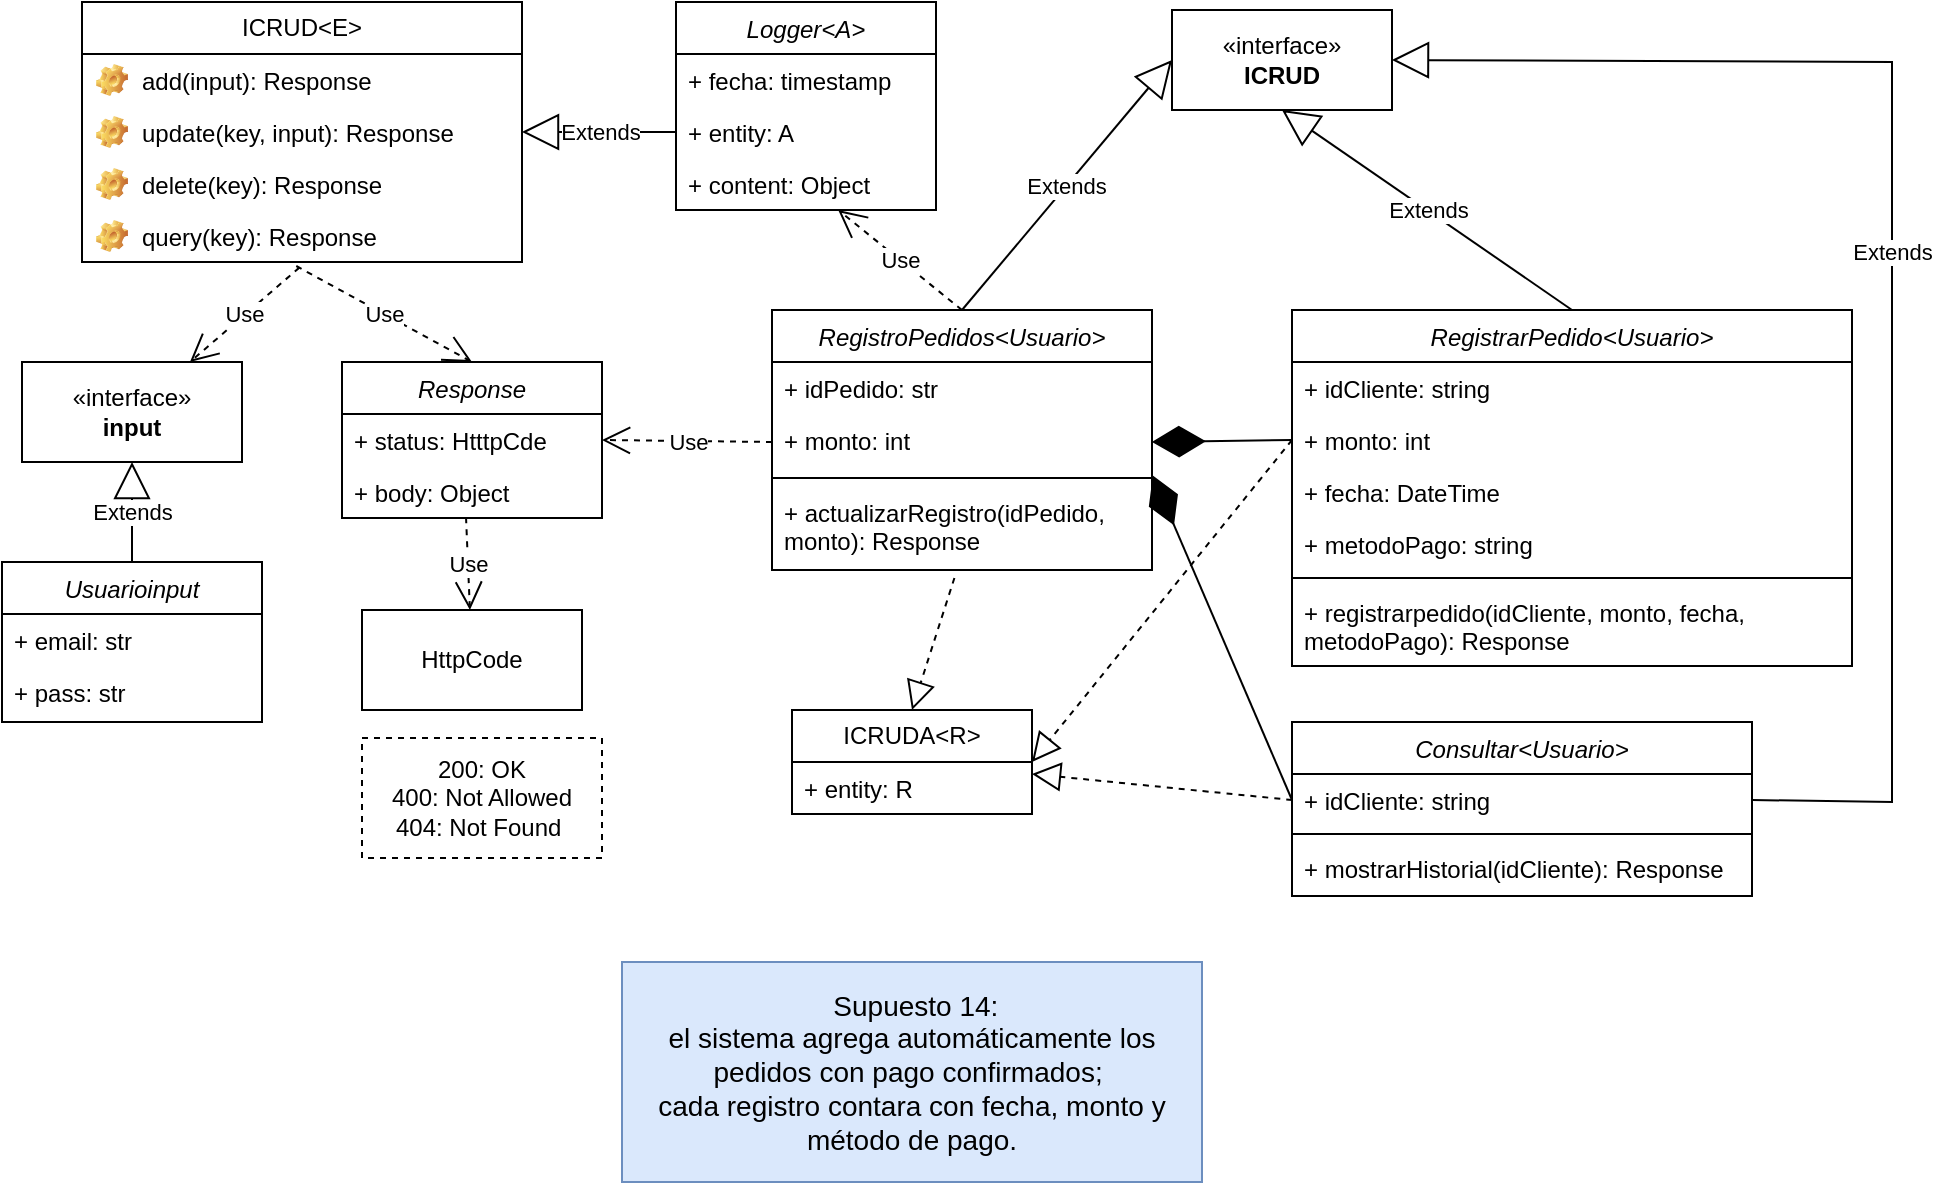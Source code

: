 <mxfile version="28.2.8">
  <diagram id="C5RBs43oDa-KdzZeNtuy" name="Page-1">
    <mxGraphModel dx="1273" dy="698" grid="1" gridSize="10" guides="1" tooltips="1" connect="1" arrows="1" fold="1" page="1" pageScale="1" pageWidth="827" pageHeight="1169" math="0" shadow="0">
      <root>
        <mxCell id="WIyWlLk6GJQsqaUBKTNV-0" />
        <mxCell id="WIyWlLk6GJQsqaUBKTNV-1" parent="WIyWlLk6GJQsqaUBKTNV-0" />
        <mxCell id="q9bCWs3bljhiOa4F5r_n-30" value="&lt;font style=&quot;font-size: 14px;&quot;&gt;&amp;nbsp;Supuesto 14:&lt;/font&gt;&lt;div&gt;&lt;font style=&quot;font-size: 14px;&quot;&gt;el sistema agrega automáticamente los pedidos con pago confirmados;&amp;nbsp;&lt;/font&gt;&lt;/div&gt;&lt;div&gt;&lt;font style=&quot;font-size: 14px;&quot;&gt;cada registro contara con fecha, monto y método de pago.&lt;/font&gt;&lt;/div&gt;" style="html=1;whiteSpace=wrap;fillColor=#dae8fc;strokeColor=#6c8ebf;" parent="WIyWlLk6GJQsqaUBKTNV-1" vertex="1">
          <mxGeometry x="585" y="610" width="290" height="110" as="geometry" />
        </mxCell>
        <mxCell id="q9bCWs3bljhiOa4F5r_n-41" value="Consultar&lt;Usuario&gt;" style="swimlane;fontStyle=2;align=center;verticalAlign=top;childLayout=stackLayout;horizontal=1;startSize=26;horizontalStack=0;resizeParent=1;resizeLast=0;collapsible=1;marginBottom=0;rounded=0;shadow=0;strokeWidth=1;" parent="WIyWlLk6GJQsqaUBKTNV-1" vertex="1">
          <mxGeometry x="920" y="490" width="230" height="87" as="geometry">
            <mxRectangle x="230" y="140" width="160" height="26" as="alternateBounds" />
          </mxGeometry>
        </mxCell>
        <mxCell id="q9bCWs3bljhiOa4F5r_n-42" value="+ idCliente: string" style="text;strokeColor=none;fillColor=none;align=left;verticalAlign=top;spacingLeft=4;spacingRight=4;overflow=hidden;rotatable=0;points=[[0,0.5],[1,0.5]];portConstraint=eastwest;whiteSpace=wrap;html=1;" parent="q9bCWs3bljhiOa4F5r_n-41" vertex="1">
          <mxGeometry y="26" width="230" height="26" as="geometry" />
        </mxCell>
        <mxCell id="q9bCWs3bljhiOa4F5r_n-46" value="" style="line;html=1;strokeWidth=1;align=left;verticalAlign=middle;spacingTop=-1;spacingLeft=3;spacingRight=3;rotatable=0;labelPosition=right;points=[];portConstraint=eastwest;" parent="q9bCWs3bljhiOa4F5r_n-41" vertex="1">
          <mxGeometry y="52" width="230" height="8" as="geometry" />
        </mxCell>
        <mxCell id="q9bCWs3bljhiOa4F5r_n-47" value="+ mostrarHistorial(idCliente): Response" style="text;strokeColor=none;fillColor=none;align=left;verticalAlign=top;spacingLeft=4;spacingRight=4;overflow=hidden;rotatable=0;points=[[0,0.5],[1,0.5]];portConstraint=eastwest;whiteSpace=wrap;html=1;" parent="q9bCWs3bljhiOa4F5r_n-41" vertex="1">
          <mxGeometry y="60" width="230" height="24" as="geometry" />
        </mxCell>
        <mxCell id="q9bCWs3bljhiOa4F5r_n-49" value="ICRUD&amp;lt;E&amp;gt;" style="swimlane;fontStyle=0;childLayout=stackLayout;horizontal=1;startSize=26;fillColor=none;horizontalStack=0;resizeParent=1;resizeParentMax=0;resizeLast=0;collapsible=1;marginBottom=0;whiteSpace=wrap;html=1;" parent="WIyWlLk6GJQsqaUBKTNV-1" vertex="1">
          <mxGeometry x="315" y="130" width="220" height="130" as="geometry" />
        </mxCell>
        <mxCell id="q9bCWs3bljhiOa4F5r_n-50" value="add(input): Response" style="label;fontStyle=0;strokeColor=none;fillColor=none;align=left;verticalAlign=top;overflow=hidden;spacingLeft=28;spacingRight=4;rotatable=0;points=[[0,0.5],[1,0.5]];portConstraint=eastwest;imageWidth=16;imageHeight=16;whiteSpace=wrap;html=1;image=img/clipart/Gear_128x128.png" parent="q9bCWs3bljhiOa4F5r_n-49" vertex="1">
          <mxGeometry y="26" width="220" height="26" as="geometry" />
        </mxCell>
        <mxCell id="q9bCWs3bljhiOa4F5r_n-51" value="update(key, input): Response" style="label;fontStyle=0;strokeColor=none;fillColor=none;align=left;verticalAlign=top;overflow=hidden;spacingLeft=28;spacingRight=4;rotatable=0;points=[[0,0.5],[1,0.5]];portConstraint=eastwest;imageWidth=16;imageHeight=16;whiteSpace=wrap;html=1;image=img/clipart/Gear_128x128.png" parent="q9bCWs3bljhiOa4F5r_n-49" vertex="1">
          <mxGeometry y="52" width="220" height="26" as="geometry" />
        </mxCell>
        <mxCell id="q9bCWs3bljhiOa4F5r_n-52" value="delete(key): Response" style="label;fontStyle=0;strokeColor=none;fillColor=none;align=left;verticalAlign=top;overflow=hidden;spacingLeft=28;spacingRight=4;rotatable=0;points=[[0,0.5],[1,0.5]];portConstraint=eastwest;imageWidth=16;imageHeight=16;whiteSpace=wrap;html=1;image=img/clipart/Gear_128x128.png" parent="q9bCWs3bljhiOa4F5r_n-49" vertex="1">
          <mxGeometry y="78" width="220" height="26" as="geometry" />
        </mxCell>
        <mxCell id="q9bCWs3bljhiOa4F5r_n-53" value="query(key): Response" style="label;fontStyle=0;strokeColor=none;fillColor=none;align=left;verticalAlign=top;overflow=hidden;spacingLeft=28;spacingRight=4;rotatable=0;points=[[0,0.5],[1,0.5]];portConstraint=eastwest;imageWidth=16;imageHeight=16;whiteSpace=wrap;html=1;image=img/clipart/Gear_128x128.png" parent="q9bCWs3bljhiOa4F5r_n-49" vertex="1">
          <mxGeometry y="104" width="220" height="26" as="geometry" />
        </mxCell>
        <mxCell id="q9bCWs3bljhiOa4F5r_n-54" value="«interface»&lt;br&gt;&lt;b&gt;input&lt;/b&gt;" style="html=1;whiteSpace=wrap;" parent="WIyWlLk6GJQsqaUBKTNV-1" vertex="1">
          <mxGeometry x="285" y="310" width="110" height="50" as="geometry" />
        </mxCell>
        <mxCell id="q9bCWs3bljhiOa4F5r_n-55" value="Use" style="endArrow=open;endSize=12;dashed=1;html=1;rounded=0;exitX=0.494;exitY=1.108;exitDx=0;exitDy=0;exitPerimeter=0;" parent="WIyWlLk6GJQsqaUBKTNV-1" source="q9bCWs3bljhiOa4F5r_n-53" target="q9bCWs3bljhiOa4F5r_n-54" edge="1">
          <mxGeometry width="160" relative="1" as="geometry">
            <mxPoint x="465" y="360" as="sourcePoint" />
            <mxPoint x="385" y="350" as="targetPoint" />
          </mxGeometry>
        </mxCell>
        <mxCell id="q9bCWs3bljhiOa4F5r_n-56" value="Usuarioinput" style="swimlane;fontStyle=2;align=center;verticalAlign=top;childLayout=stackLayout;horizontal=1;startSize=26;horizontalStack=0;resizeParent=1;resizeLast=0;collapsible=1;marginBottom=0;rounded=0;shadow=0;strokeWidth=1;" parent="WIyWlLk6GJQsqaUBKTNV-1" vertex="1">
          <mxGeometry x="275" y="410" width="130" height="80" as="geometry">
            <mxRectangle x="230" y="140" width="160" height="26" as="alternateBounds" />
          </mxGeometry>
        </mxCell>
        <mxCell id="q9bCWs3bljhiOa4F5r_n-57" value="+ email: str" style="text;strokeColor=none;fillColor=none;align=left;verticalAlign=top;spacingLeft=4;spacingRight=4;overflow=hidden;rotatable=0;points=[[0,0.5],[1,0.5]];portConstraint=eastwest;whiteSpace=wrap;html=1;" parent="q9bCWs3bljhiOa4F5r_n-56" vertex="1">
          <mxGeometry y="26" width="130" height="26" as="geometry" />
        </mxCell>
        <mxCell id="q9bCWs3bljhiOa4F5r_n-58" value="+ pass: str" style="text;strokeColor=none;fillColor=none;align=left;verticalAlign=top;spacingLeft=4;spacingRight=4;overflow=hidden;rotatable=0;points=[[0,0.5],[1,0.5]];portConstraint=eastwest;whiteSpace=wrap;html=1;" parent="q9bCWs3bljhiOa4F5r_n-56" vertex="1">
          <mxGeometry y="52" width="130" height="26" as="geometry" />
        </mxCell>
        <mxCell id="q9bCWs3bljhiOa4F5r_n-59" value="Extends" style="endArrow=block;endSize=16;endFill=0;html=1;rounded=0;exitX=0.5;exitY=0;exitDx=0;exitDy=0;entryX=0.5;entryY=1;entryDx=0;entryDy=0;" parent="WIyWlLk6GJQsqaUBKTNV-1" source="q9bCWs3bljhiOa4F5r_n-56" target="q9bCWs3bljhiOa4F5r_n-54" edge="1">
          <mxGeometry width="160" relative="1" as="geometry">
            <mxPoint x="515" y="360" as="sourcePoint" />
            <mxPoint x="675" y="360" as="targetPoint" />
          </mxGeometry>
        </mxCell>
        <mxCell id="q9bCWs3bljhiOa4F5r_n-60" value="Response" style="swimlane;fontStyle=2;align=center;verticalAlign=top;childLayout=stackLayout;horizontal=1;startSize=26;horizontalStack=0;resizeParent=1;resizeLast=0;collapsible=1;marginBottom=0;rounded=0;shadow=0;strokeWidth=1;" parent="WIyWlLk6GJQsqaUBKTNV-1" vertex="1">
          <mxGeometry x="445" y="310" width="130" height="78" as="geometry">
            <mxRectangle x="230" y="140" width="160" height="26" as="alternateBounds" />
          </mxGeometry>
        </mxCell>
        <mxCell id="q9bCWs3bljhiOa4F5r_n-61" value="+ status: HtttpCde" style="text;strokeColor=none;fillColor=none;align=left;verticalAlign=top;spacingLeft=4;spacingRight=4;overflow=hidden;rotatable=0;points=[[0,0.5],[1,0.5]];portConstraint=eastwest;whiteSpace=wrap;html=1;" parent="q9bCWs3bljhiOa4F5r_n-60" vertex="1">
          <mxGeometry y="26" width="130" height="26" as="geometry" />
        </mxCell>
        <mxCell id="q9bCWs3bljhiOa4F5r_n-62" value="+ body: Object" style="text;strokeColor=none;fillColor=none;align=left;verticalAlign=top;spacingLeft=4;spacingRight=4;overflow=hidden;rotatable=0;points=[[0,0.5],[1,0.5]];portConstraint=eastwest;whiteSpace=wrap;html=1;" parent="q9bCWs3bljhiOa4F5r_n-60" vertex="1">
          <mxGeometry y="52" width="130" height="26" as="geometry" />
        </mxCell>
        <mxCell id="q9bCWs3bljhiOa4F5r_n-63" value="Use" style="endArrow=open;endSize=12;dashed=1;html=1;rounded=0;entryX=0.5;entryY=0;entryDx=0;entryDy=0;exitX=0.487;exitY=1.077;exitDx=0;exitDy=0;exitPerimeter=0;" parent="WIyWlLk6GJQsqaUBKTNV-1" source="q9bCWs3bljhiOa4F5r_n-53" target="q9bCWs3bljhiOa4F5r_n-60" edge="1">
          <mxGeometry width="160" relative="1" as="geometry">
            <mxPoint x="425" y="270" as="sourcePoint" />
            <mxPoint x="405" y="317" as="targetPoint" />
          </mxGeometry>
        </mxCell>
        <mxCell id="q9bCWs3bljhiOa4F5r_n-64" value="HttpCode" style="html=1;whiteSpace=wrap;" parent="WIyWlLk6GJQsqaUBKTNV-1" vertex="1">
          <mxGeometry x="455" y="434" width="110" height="50" as="geometry" />
        </mxCell>
        <mxCell id="q9bCWs3bljhiOa4F5r_n-65" value="Use" style="endArrow=open;endSize=12;dashed=1;html=1;rounded=0;exitX=0.477;exitY=0.985;exitDx=0;exitDy=0;exitPerimeter=0;" parent="WIyWlLk6GJQsqaUBKTNV-1" source="q9bCWs3bljhiOa4F5r_n-62" target="q9bCWs3bljhiOa4F5r_n-64" edge="1">
          <mxGeometry width="160" relative="1" as="geometry">
            <mxPoint x="740" y="390" as="sourcePoint" />
            <mxPoint x="685" y="437" as="targetPoint" />
          </mxGeometry>
        </mxCell>
        <mxCell id="q9bCWs3bljhiOa4F5r_n-66" value="«interface»&lt;br&gt;&lt;b&gt;ICRUD&lt;/b&gt;" style="html=1;whiteSpace=wrap;" parent="WIyWlLk6GJQsqaUBKTNV-1" vertex="1">
          <mxGeometry x="860" y="134" width="110" height="50" as="geometry" />
        </mxCell>
        <mxCell id="q9bCWs3bljhiOa4F5r_n-67" value="Extends" style="endArrow=block;endSize=16;endFill=0;html=1;rounded=0;exitX=1;exitY=0.5;exitDx=0;exitDy=0;entryX=1;entryY=0.5;entryDx=0;entryDy=0;" parent="WIyWlLk6GJQsqaUBKTNV-1" source="q9bCWs3bljhiOa4F5r_n-42" target="q9bCWs3bljhiOa4F5r_n-66" edge="1">
          <mxGeometry width="160" relative="1" as="geometry">
            <mxPoint x="735" y="400" as="sourcePoint" />
            <mxPoint x="735" y="340" as="targetPoint" />
            <Array as="points">
              <mxPoint x="1220" y="530" />
              <mxPoint x="1220" y="160" />
            </Array>
          </mxGeometry>
        </mxCell>
        <mxCell id="q9bCWs3bljhiOa4F5r_n-68" value="Use" style="endArrow=open;endSize=12;dashed=1;html=1;rounded=0;entryX=1;entryY=0.5;entryDx=0;entryDy=0;exitX=0;exitY=0.5;exitDx=0;exitDy=0;" parent="WIyWlLk6GJQsqaUBKTNV-1" source="q9bCWs3bljhiOa4F5r_n-92" target="q9bCWs3bljhiOa4F5r_n-61" edge="1">
          <mxGeometry width="160" relative="1" as="geometry">
            <mxPoint x="600" y="430" as="sourcePoint" />
            <mxPoint x="733" y="438" as="targetPoint" />
          </mxGeometry>
        </mxCell>
        <mxCell id="q9bCWs3bljhiOa4F5r_n-69" value="200: OK&lt;div&gt;400: Not Allowed&lt;/div&gt;&lt;div&gt;&lt;div&gt;404: Not Found&amp;nbsp;&lt;/div&gt;&lt;/div&gt;" style="html=1;whiteSpace=wrap;dashed=1;" parent="WIyWlLk6GJQsqaUBKTNV-1" vertex="1">
          <mxGeometry x="455" y="498" width="120" height="60" as="geometry" />
        </mxCell>
        <mxCell id="q9bCWs3bljhiOa4F5r_n-70" value="Logger&lt;A&gt;" style="swimlane;fontStyle=2;align=center;verticalAlign=top;childLayout=stackLayout;horizontal=1;startSize=26;horizontalStack=0;resizeParent=1;resizeLast=0;collapsible=1;marginBottom=0;rounded=0;shadow=0;strokeWidth=1;" parent="WIyWlLk6GJQsqaUBKTNV-1" vertex="1">
          <mxGeometry x="612" y="130" width="130" height="104" as="geometry">
            <mxRectangle x="230" y="140" width="160" height="26" as="alternateBounds" />
          </mxGeometry>
        </mxCell>
        <mxCell id="q9bCWs3bljhiOa4F5r_n-71" value="+ fecha: timestamp" style="text;strokeColor=none;fillColor=none;align=left;verticalAlign=top;spacingLeft=4;spacingRight=4;overflow=hidden;rotatable=0;points=[[0,0.5],[1,0.5]];portConstraint=eastwest;whiteSpace=wrap;html=1;" parent="q9bCWs3bljhiOa4F5r_n-70" vertex="1">
          <mxGeometry y="26" width="130" height="26" as="geometry" />
        </mxCell>
        <mxCell id="q9bCWs3bljhiOa4F5r_n-72" value="+ entity: A" style="text;strokeColor=none;fillColor=none;align=left;verticalAlign=top;spacingLeft=4;spacingRight=4;overflow=hidden;rotatable=0;points=[[0,0.5],[1,0.5]];portConstraint=eastwest;whiteSpace=wrap;html=1;" parent="q9bCWs3bljhiOa4F5r_n-70" vertex="1">
          <mxGeometry y="52" width="130" height="26" as="geometry" />
        </mxCell>
        <mxCell id="q9bCWs3bljhiOa4F5r_n-73" value="+ content: Object" style="text;strokeColor=none;fillColor=none;align=left;verticalAlign=top;spacingLeft=4;spacingRight=4;overflow=hidden;rotatable=0;points=[[0,0.5],[1,0.5]];portConstraint=eastwest;whiteSpace=wrap;html=1;" parent="q9bCWs3bljhiOa4F5r_n-70" vertex="1">
          <mxGeometry y="78" width="130" height="26" as="geometry" />
        </mxCell>
        <mxCell id="q9bCWs3bljhiOa4F5r_n-74" value="Extends" style="endArrow=block;endSize=16;endFill=0;html=1;rounded=0;exitX=0;exitY=0.5;exitDx=0;exitDy=0;" parent="WIyWlLk6GJQsqaUBKTNV-1" source="q9bCWs3bljhiOa4F5r_n-72" edge="1">
          <mxGeometry width="160" relative="1" as="geometry">
            <mxPoint x="555" y="374" as="sourcePoint" />
            <mxPoint x="535" y="195" as="targetPoint" />
          </mxGeometry>
        </mxCell>
        <mxCell id="q9bCWs3bljhiOa4F5r_n-76" value="ICRUDA&amp;lt;R&amp;gt;" style="swimlane;fontStyle=0;childLayout=stackLayout;horizontal=1;startSize=26;fillColor=none;horizontalStack=0;resizeParent=1;resizeParentMax=0;resizeLast=0;collapsible=1;marginBottom=0;whiteSpace=wrap;html=1;" parent="WIyWlLk6GJQsqaUBKTNV-1" vertex="1">
          <mxGeometry x="670" y="484" width="120" height="52" as="geometry" />
        </mxCell>
        <mxCell id="q9bCWs3bljhiOa4F5r_n-77" value="+ entity: R" style="text;strokeColor=none;fillColor=none;align=left;verticalAlign=top;spacingLeft=4;spacingRight=4;overflow=hidden;rotatable=0;points=[[0,0.5],[1,0.5]];portConstraint=eastwest;whiteSpace=wrap;html=1;" parent="q9bCWs3bljhiOa4F5r_n-76" vertex="1">
          <mxGeometry y="26" width="120" height="26" as="geometry" />
        </mxCell>
        <mxCell id="q9bCWs3bljhiOa4F5r_n-78" value="" style="endArrow=block;dashed=1;endFill=0;endSize=12;html=1;rounded=0;fontSize=12;curved=1;exitX=0;exitY=0.5;exitDx=0;exitDy=0;" parent="WIyWlLk6GJQsqaUBKTNV-1" source="q9bCWs3bljhiOa4F5r_n-42" target="q9bCWs3bljhiOa4F5r_n-76" edge="1">
          <mxGeometry width="160" relative="1" as="geometry">
            <mxPoint x="890" y="160" as="sourcePoint" />
            <mxPoint x="1030" y="208" as="targetPoint" />
          </mxGeometry>
        </mxCell>
        <mxCell id="q9bCWs3bljhiOa4F5r_n-80" value="RegistrarPedido&lt;Usuario&gt;" style="swimlane;fontStyle=2;align=center;verticalAlign=top;childLayout=stackLayout;horizontal=1;startSize=26;horizontalStack=0;resizeParent=1;resizeLast=0;collapsible=1;marginBottom=0;rounded=0;shadow=0;strokeWidth=1;" parent="WIyWlLk6GJQsqaUBKTNV-1" vertex="1">
          <mxGeometry x="920" y="284" width="280" height="178" as="geometry">
            <mxRectangle x="230" y="140" width="160" height="26" as="alternateBounds" />
          </mxGeometry>
        </mxCell>
        <mxCell id="q9bCWs3bljhiOa4F5r_n-84" value="+ idCliente: string" style="text;strokeColor=none;fillColor=none;align=left;verticalAlign=top;spacingLeft=4;spacingRight=4;overflow=hidden;rotatable=0;points=[[0,0.5],[1,0.5]];portConstraint=eastwest;whiteSpace=wrap;html=1;" parent="q9bCWs3bljhiOa4F5r_n-80" vertex="1">
          <mxGeometry y="26" width="280" height="26" as="geometry" />
        </mxCell>
        <mxCell id="q9bCWs3bljhiOa4F5r_n-85" value="+ monto: int" style="text;strokeColor=none;fillColor=none;align=left;verticalAlign=top;spacingLeft=4;spacingRight=4;overflow=hidden;rotatable=0;points=[[0,0.5],[1,0.5]];portConstraint=eastwest;whiteSpace=wrap;html=1;" parent="q9bCWs3bljhiOa4F5r_n-80" vertex="1">
          <mxGeometry y="52" width="280" height="26" as="geometry" />
        </mxCell>
        <mxCell id="q9bCWs3bljhiOa4F5r_n-86" value="+ fecha: DateTime" style="text;strokeColor=none;fillColor=none;align=left;verticalAlign=top;spacingLeft=4;spacingRight=4;overflow=hidden;rotatable=0;points=[[0,0.5],[1,0.5]];portConstraint=eastwest;whiteSpace=wrap;html=1;" parent="q9bCWs3bljhiOa4F5r_n-80" vertex="1">
          <mxGeometry y="78" width="280" height="26" as="geometry" />
        </mxCell>
        <mxCell id="q9bCWs3bljhiOa4F5r_n-83" value="+ metodoPago: string" style="text;strokeColor=none;fillColor=none;align=left;verticalAlign=top;spacingLeft=4;spacingRight=4;overflow=hidden;rotatable=0;points=[[0,0.5],[1,0.5]];portConstraint=eastwest;whiteSpace=wrap;html=1;" parent="q9bCWs3bljhiOa4F5r_n-80" vertex="1">
          <mxGeometry y="104" width="280" height="26" as="geometry" />
        </mxCell>
        <mxCell id="q9bCWs3bljhiOa4F5r_n-87" value="" style="line;html=1;strokeWidth=1;align=left;verticalAlign=middle;spacingTop=-1;spacingLeft=3;spacingRight=3;rotatable=0;labelPosition=right;points=[];portConstraint=eastwest;" parent="q9bCWs3bljhiOa4F5r_n-80" vertex="1">
          <mxGeometry y="130" width="280" height="8" as="geometry" />
        </mxCell>
        <mxCell id="q9bCWs3bljhiOa4F5r_n-88" value="+ registrarpedido(idCliente, monto, fecha, metodoPago): Response" style="text;strokeColor=none;fillColor=none;align=left;verticalAlign=top;spacingLeft=4;spacingRight=4;overflow=hidden;rotatable=0;points=[[0,0.5],[1,0.5]];portConstraint=eastwest;whiteSpace=wrap;html=1;" parent="q9bCWs3bljhiOa4F5r_n-80" vertex="1">
          <mxGeometry y="138" width="280" height="40" as="geometry" />
        </mxCell>
        <mxCell id="q9bCWs3bljhiOa4F5r_n-90" value="RegistroPedidos&lt;Usuario&gt;" style="swimlane;fontStyle=2;align=center;verticalAlign=top;childLayout=stackLayout;horizontal=1;startSize=26;horizontalStack=0;resizeParent=1;resizeLast=0;collapsible=1;marginBottom=0;rounded=0;shadow=0;strokeWidth=1;" parent="WIyWlLk6GJQsqaUBKTNV-1" vertex="1">
          <mxGeometry x="660" y="284" width="190" height="130" as="geometry">
            <mxRectangle x="230" y="140" width="160" height="26" as="alternateBounds" />
          </mxGeometry>
        </mxCell>
        <mxCell id="q9bCWs3bljhiOa4F5r_n-91" value="+ idPedido: str" style="text;strokeColor=none;fillColor=none;align=left;verticalAlign=top;spacingLeft=4;spacingRight=4;overflow=hidden;rotatable=0;points=[[0,0.5],[1,0.5]];portConstraint=eastwest;whiteSpace=wrap;html=1;" parent="q9bCWs3bljhiOa4F5r_n-90" vertex="1">
          <mxGeometry y="26" width="190" height="26" as="geometry" />
        </mxCell>
        <mxCell id="q9bCWs3bljhiOa4F5r_n-92" value="+ monto: int" style="text;strokeColor=none;fillColor=none;align=left;verticalAlign=top;spacingLeft=4;spacingRight=4;overflow=hidden;rotatable=0;points=[[0,0.5],[1,0.5]];portConstraint=eastwest;whiteSpace=wrap;html=1;" parent="q9bCWs3bljhiOa4F5r_n-90" vertex="1">
          <mxGeometry y="52" width="190" height="28" as="geometry" />
        </mxCell>
        <mxCell id="q9bCWs3bljhiOa4F5r_n-93" value="" style="line;html=1;strokeWidth=1;align=left;verticalAlign=middle;spacingTop=-1;spacingLeft=3;spacingRight=3;rotatable=0;labelPosition=right;points=[];portConstraint=eastwest;" parent="q9bCWs3bljhiOa4F5r_n-90" vertex="1">
          <mxGeometry y="80" width="190" height="8" as="geometry" />
        </mxCell>
        <mxCell id="q9bCWs3bljhiOa4F5r_n-94" value="+ actualizarRegistro(idPedido, monto): Response" style="text;strokeColor=none;fillColor=none;align=left;verticalAlign=top;spacingLeft=4;spacingRight=4;overflow=hidden;rotatable=0;points=[[0,0.5],[1,0.5]];portConstraint=eastwest;whiteSpace=wrap;html=1;" parent="q9bCWs3bljhiOa4F5r_n-90" vertex="1">
          <mxGeometry y="88" width="190" height="42" as="geometry" />
        </mxCell>
        <mxCell id="q9bCWs3bljhiOa4F5r_n-95" value="Extends" style="endArrow=block;endSize=16;endFill=0;html=1;rounded=0;exitX=0.5;exitY=0;exitDx=0;exitDy=0;entryX=0;entryY=0.5;entryDx=0;entryDy=0;" parent="WIyWlLk6GJQsqaUBKTNV-1" source="q9bCWs3bljhiOa4F5r_n-90" target="q9bCWs3bljhiOa4F5r_n-66" edge="1">
          <mxGeometry width="160" relative="1" as="geometry">
            <mxPoint x="1160" y="302" as="sourcePoint" />
            <mxPoint x="940" y="190" as="targetPoint" />
            <Array as="points" />
          </mxGeometry>
        </mxCell>
        <mxCell id="q9bCWs3bljhiOa4F5r_n-96" value="" style="endArrow=diamondThin;endFill=1;endSize=24;html=1;rounded=0;exitX=0;exitY=0.5;exitDx=0;exitDy=0;entryX=1;entryY=0.5;entryDx=0;entryDy=0;" parent="WIyWlLk6GJQsqaUBKTNV-1" source="q9bCWs3bljhiOa4F5r_n-85" target="q9bCWs3bljhiOa4F5r_n-92" edge="1">
          <mxGeometry width="160" relative="1" as="geometry">
            <mxPoint x="1250" y="190" as="sourcePoint" />
            <mxPoint x="1260" y="277" as="targetPoint" />
          </mxGeometry>
        </mxCell>
        <mxCell id="q9bCWs3bljhiOa4F5r_n-98" value="" style="endArrow=diamondThin;endFill=1;endSize=24;html=1;rounded=0;exitX=0;exitY=0.5;exitDx=0;exitDy=0;entryX=1.002;entryY=1.1;entryDx=0;entryDy=0;entryPerimeter=0;" parent="WIyWlLk6GJQsqaUBKTNV-1" source="q9bCWs3bljhiOa4F5r_n-42" target="q9bCWs3bljhiOa4F5r_n-92" edge="1">
          <mxGeometry width="160" relative="1" as="geometry">
            <mxPoint x="1100" y="510" as="sourcePoint" />
            <mxPoint x="1030" y="511" as="targetPoint" />
          </mxGeometry>
        </mxCell>
        <mxCell id="q9bCWs3bljhiOa4F5r_n-99" value="" style="endArrow=block;dashed=1;endFill=0;endSize=12;html=1;rounded=0;fontSize=12;curved=1;exitX=0;exitY=0.5;exitDx=0;exitDy=0;entryX=1;entryY=0.5;entryDx=0;entryDy=0;" parent="WIyWlLk6GJQsqaUBKTNV-1" source="q9bCWs3bljhiOa4F5r_n-85" target="q9bCWs3bljhiOa4F5r_n-76" edge="1">
          <mxGeometry width="160" relative="1" as="geometry">
            <mxPoint x="950" y="523" as="sourcePoint" />
            <mxPoint x="820" y="510" as="targetPoint" />
          </mxGeometry>
        </mxCell>
        <mxCell id="q9bCWs3bljhiOa4F5r_n-100" value="Extends" style="endArrow=block;endSize=16;endFill=0;html=1;rounded=0;exitX=0.5;exitY=0;exitDx=0;exitDy=0;entryX=0.5;entryY=1;entryDx=0;entryDy=0;" parent="WIyWlLk6GJQsqaUBKTNV-1" source="q9bCWs3bljhiOa4F5r_n-80" target="q9bCWs3bljhiOa4F5r_n-66" edge="1">
          <mxGeometry width="160" relative="1" as="geometry">
            <mxPoint x="820" y="325" as="sourcePoint" />
            <mxPoint x="915" y="200" as="targetPoint" />
            <Array as="points" />
          </mxGeometry>
        </mxCell>
        <mxCell id="q9bCWs3bljhiOa4F5r_n-101" value="" style="endArrow=block;dashed=1;endFill=0;endSize=12;html=1;rounded=0;fontSize=12;curved=1;exitX=0.48;exitY=1.095;exitDx=0;exitDy=0;entryX=0.5;entryY=0;entryDx=0;entryDy=0;exitPerimeter=0;" parent="WIyWlLk6GJQsqaUBKTNV-1" source="q9bCWs3bljhiOa4F5r_n-94" target="q9bCWs3bljhiOa4F5r_n-76" edge="1">
          <mxGeometry width="160" relative="1" as="geometry">
            <mxPoint x="970" y="450" as="sourcePoint" />
            <mxPoint x="840" y="611" as="targetPoint" />
          </mxGeometry>
        </mxCell>
        <mxCell id="q9bCWs3bljhiOa4F5r_n-102" value="Use" style="endArrow=open;endSize=12;dashed=1;html=1;rounded=0;exitX=0.5;exitY=0;exitDx=0;exitDy=0;" parent="WIyWlLk6GJQsqaUBKTNV-1" source="q9bCWs3bljhiOa4F5r_n-90" target="q9bCWs3bljhiOa4F5r_n-73" edge="1">
          <mxGeometry width="160" relative="1" as="geometry">
            <mxPoint x="725" y="421" as="sourcePoint" />
            <mxPoint x="620" y="420" as="targetPoint" />
          </mxGeometry>
        </mxCell>
      </root>
    </mxGraphModel>
  </diagram>
</mxfile>
